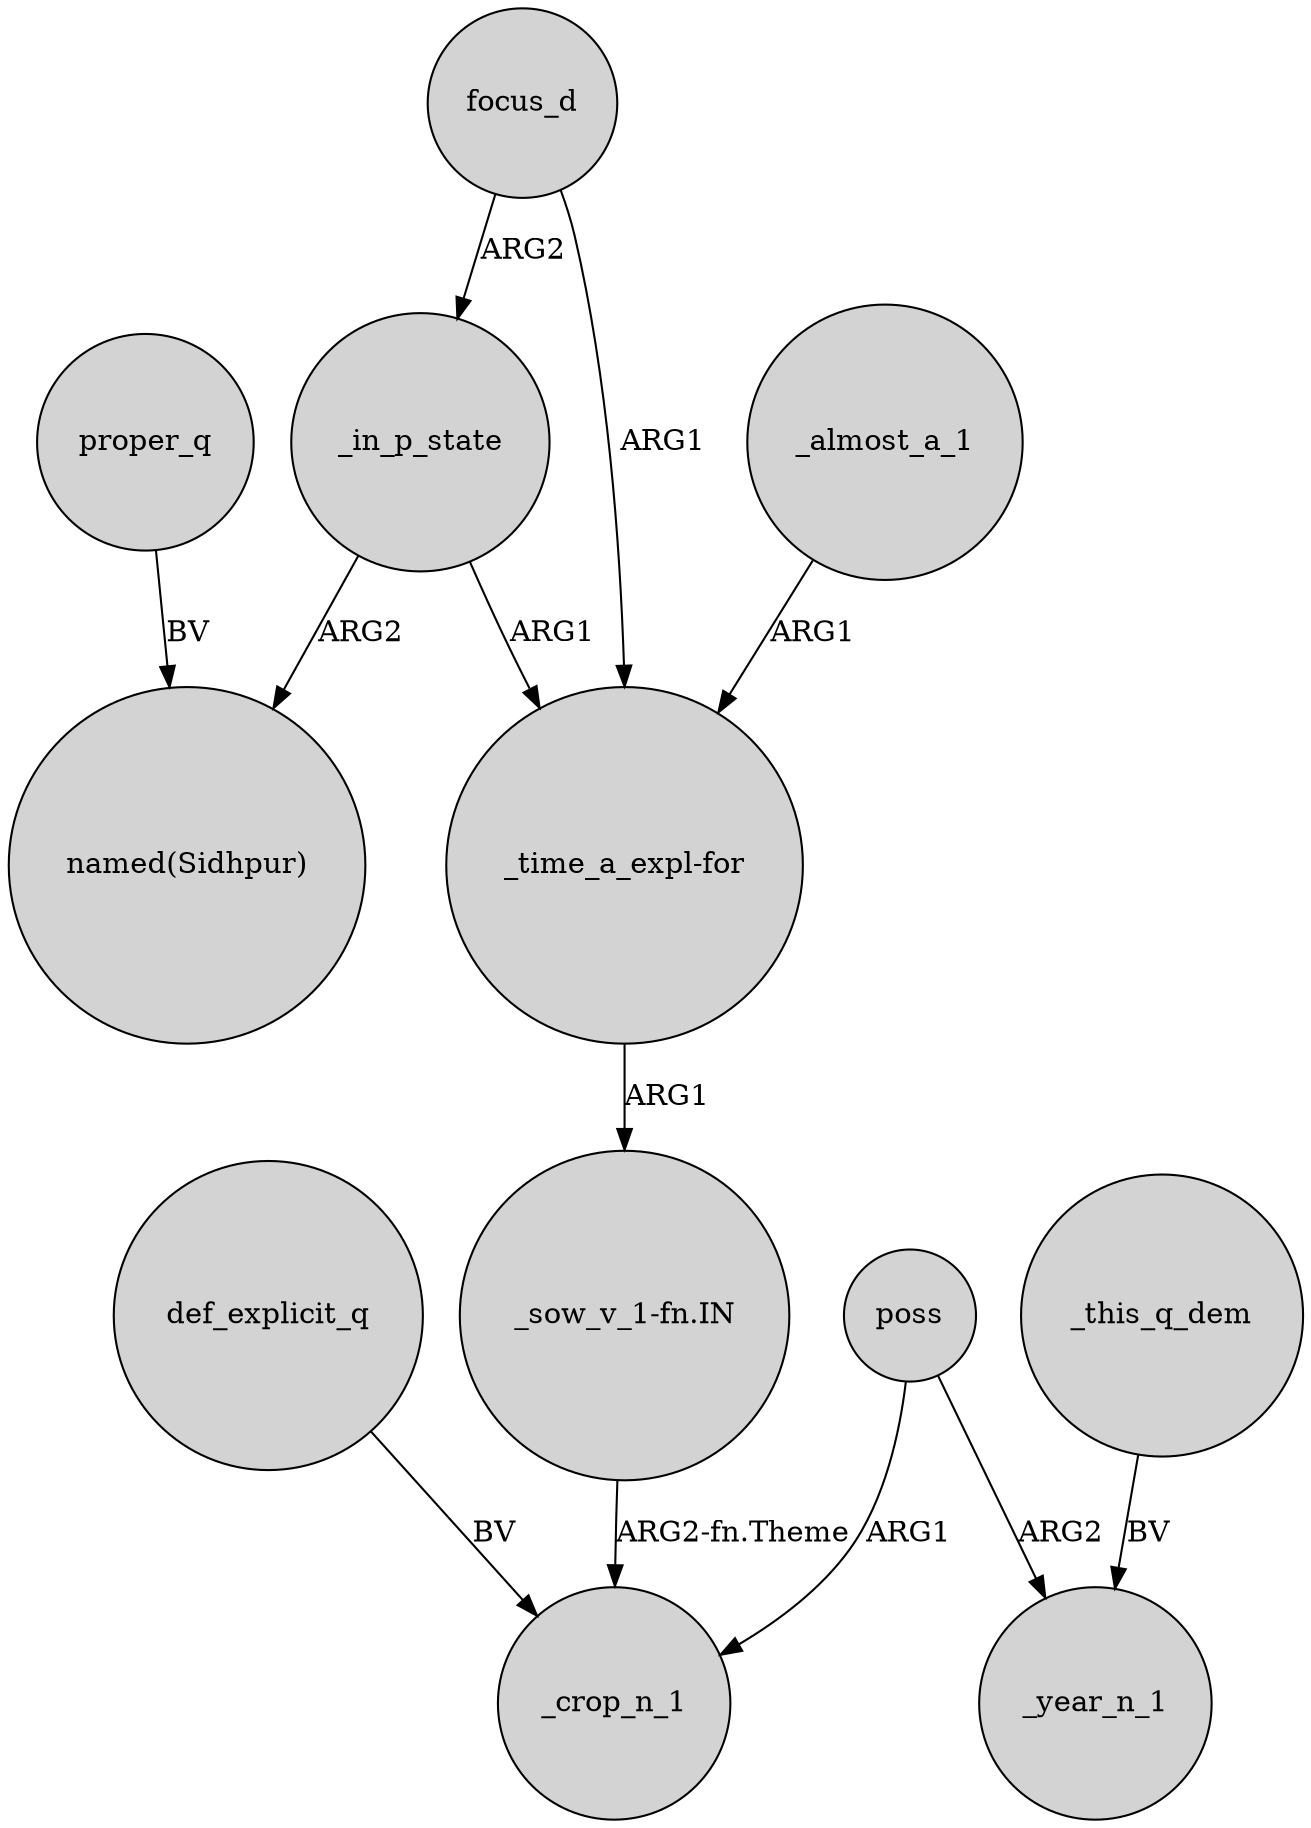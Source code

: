 digraph {
	node [shape=circle style=filled]
	def_explicit_q -> _crop_n_1 [label=BV]
	proper_q -> "named(Sidhpur)" [label=BV]
	_in_p_state -> "_time_a_expl-for" [label=ARG1]
	"_time_a_expl-for" -> "_sow_v_1-fn.IN" [label=ARG1]
	poss -> _year_n_1 [label=ARG2]
	"_sow_v_1-fn.IN" -> _crop_n_1 [label="ARG2-fn.Theme"]
	focus_d -> "_time_a_expl-for" [label=ARG1]
	poss -> _crop_n_1 [label=ARG1]
	_almost_a_1 -> "_time_a_expl-for" [label=ARG1]
	focus_d -> _in_p_state [label=ARG2]
	_in_p_state -> "named(Sidhpur)" [label=ARG2]
	_this_q_dem -> _year_n_1 [label=BV]
}
